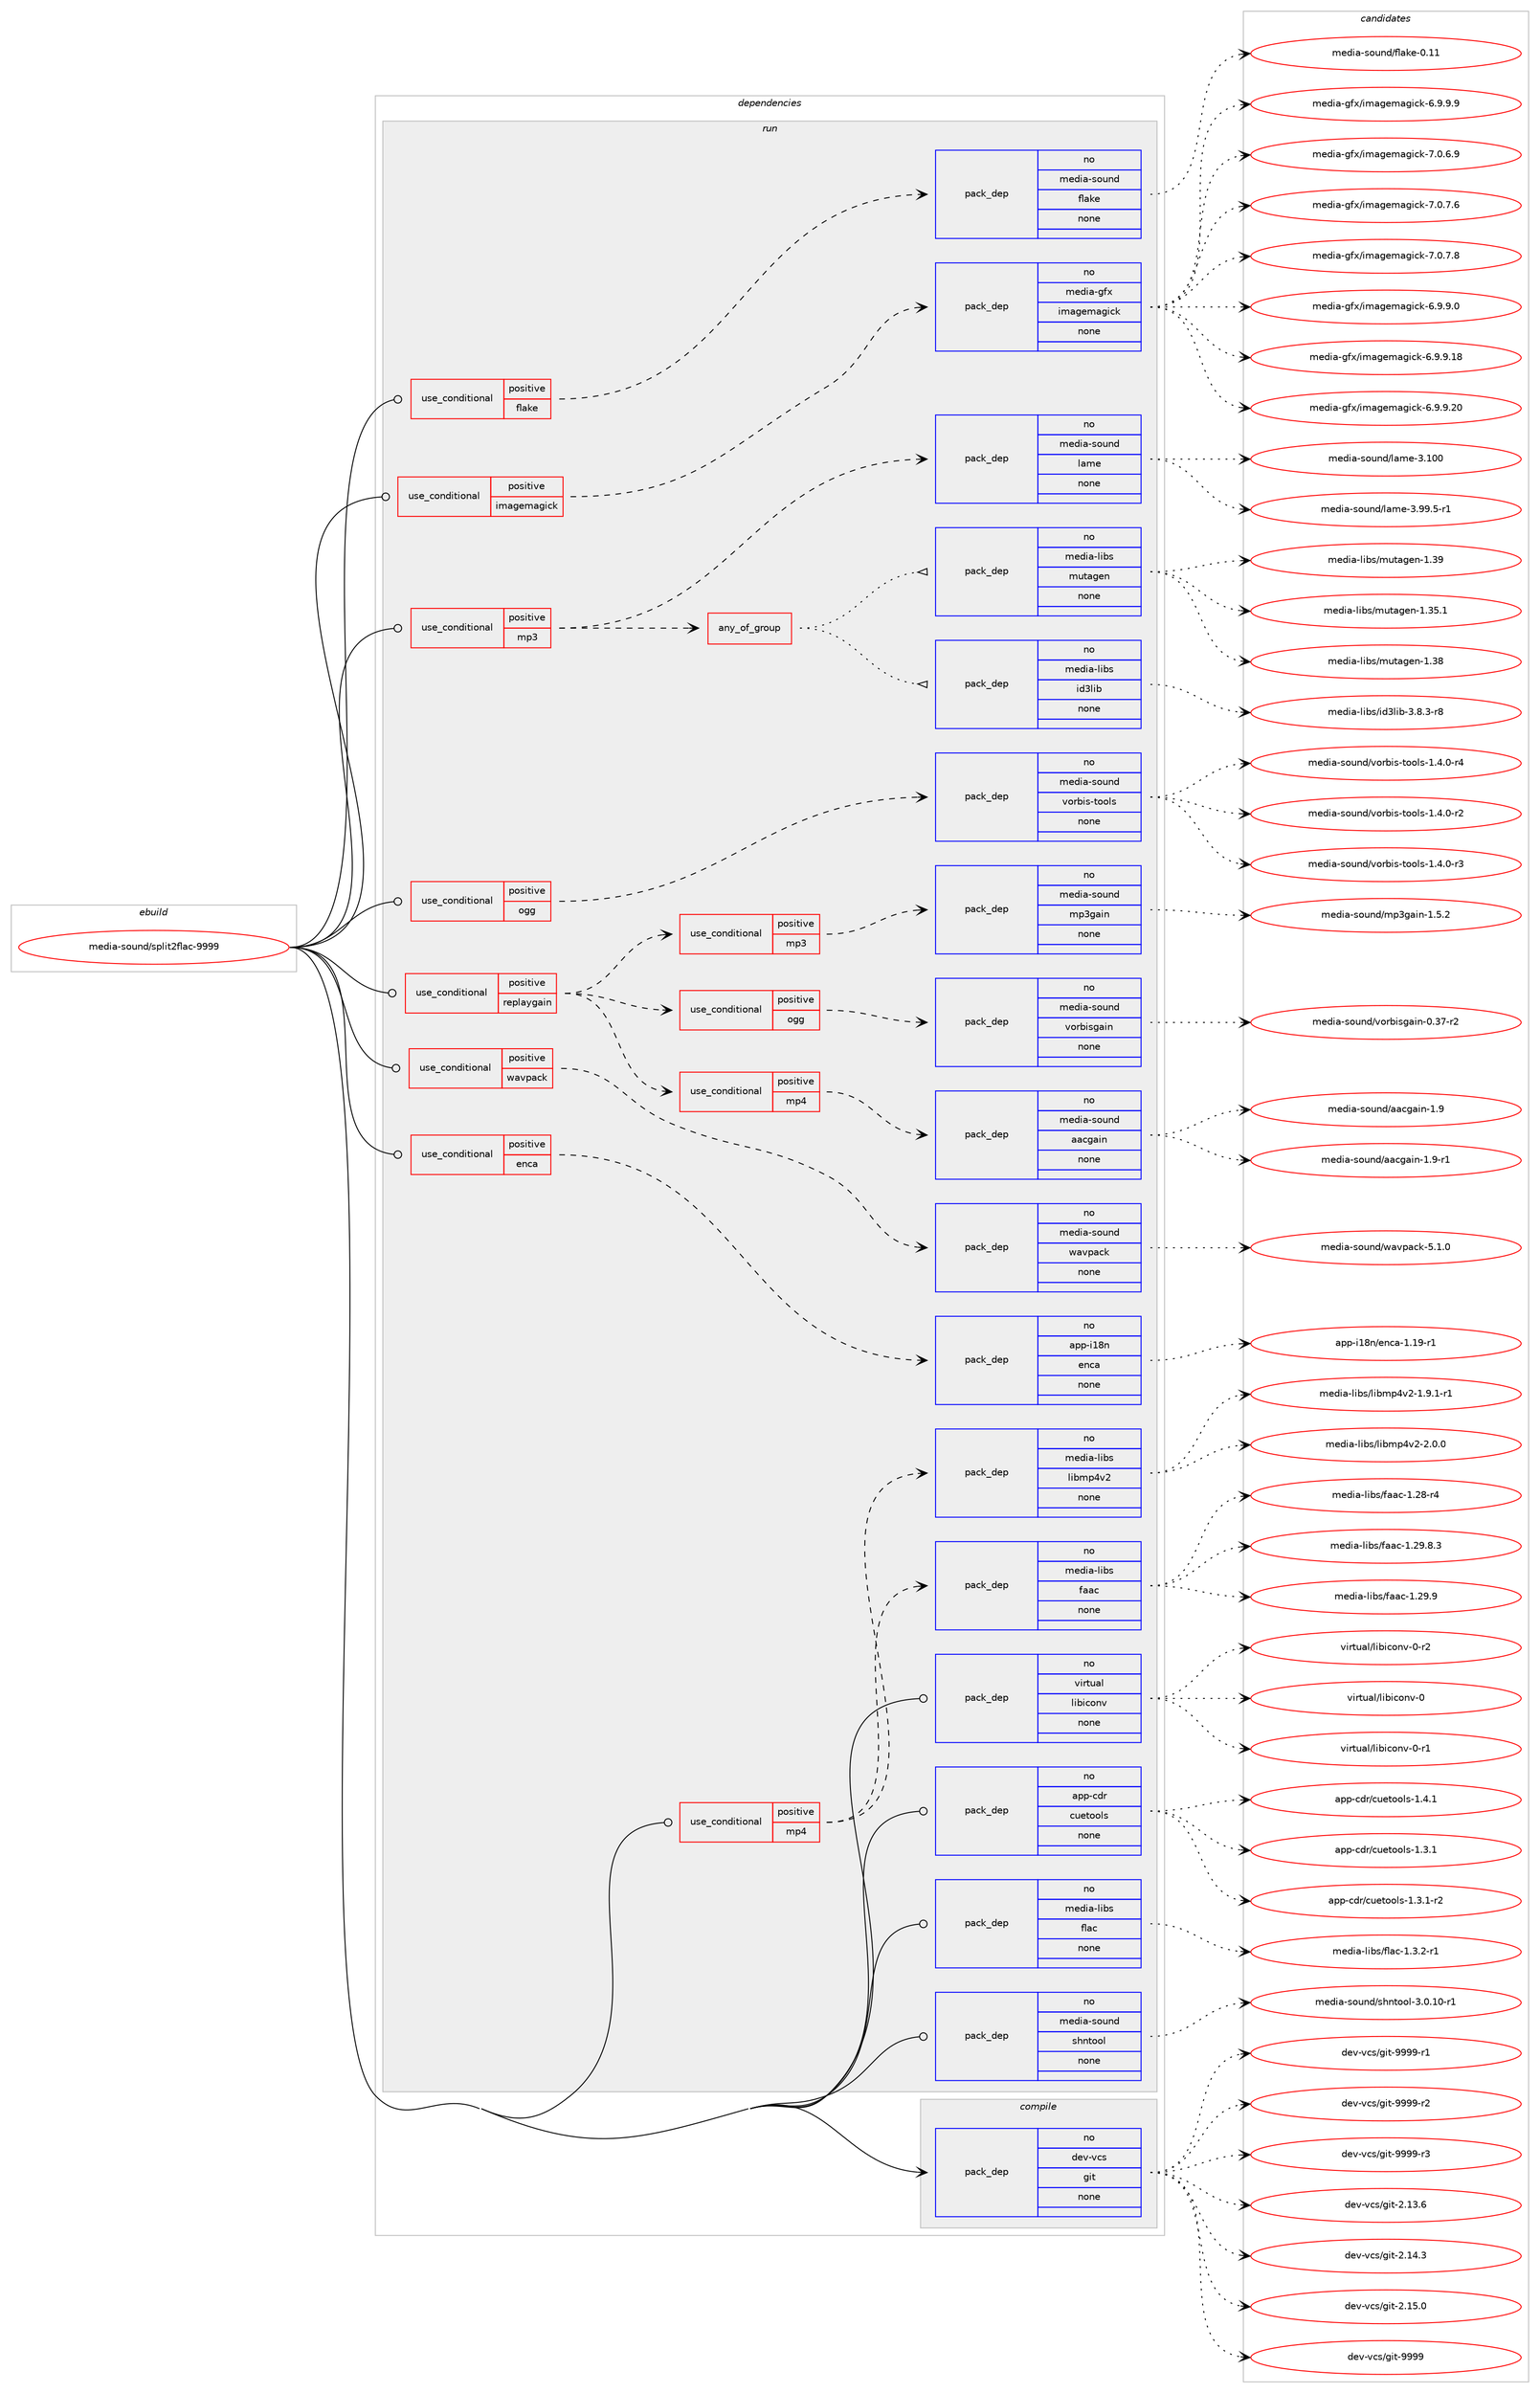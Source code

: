 digraph prolog {

# *************
# Graph options
# *************

newrank=true;
concentrate=true;
compound=true;
graph [rankdir=LR,fontname=Helvetica,fontsize=10,ranksep=1.5];#, ranksep=2.5, nodesep=0.2];
edge  [arrowhead=vee];
node  [fontname=Helvetica,fontsize=10];

# **********
# The ebuild
# **********

subgraph cluster_leftcol {
color=gray;
rank=same;
label=<<i>ebuild</i>>;
id [label="media-sound/split2flac-9999", color=red, width=4, href="../media-sound/split2flac-9999.svg"];
}

# ****************
# The dependencies
# ****************

subgraph cluster_midcol {
color=gray;
label=<<i>dependencies</i>>;
subgraph cluster_compile {
fillcolor="#eeeeee";
style=filled;
label=<<i>compile</i>>;
subgraph pack285889 {
dependency387094 [label=<<TABLE BORDER="0" CELLBORDER="1" CELLSPACING="0" CELLPADDING="4" WIDTH="220"><TR><TD ROWSPAN="6" CELLPADDING="30">pack_dep</TD></TR><TR><TD WIDTH="110">no</TD></TR><TR><TD>dev-vcs</TD></TR><TR><TD>git</TD></TR><TR><TD>none</TD></TR><TR><TD></TD></TR></TABLE>>, shape=none, color=blue];
}
id:e -> dependency387094:w [weight=20,style="solid",arrowhead="vee"];
}
subgraph cluster_compileandrun {
fillcolor="#eeeeee";
style=filled;
label=<<i>compile and run</i>>;
}
subgraph cluster_run {
fillcolor="#eeeeee";
style=filled;
label=<<i>run</i>>;
subgraph cond94928 {
dependency387095 [label=<<TABLE BORDER="0" CELLBORDER="1" CELLSPACING="0" CELLPADDING="4"><TR><TD ROWSPAN="3" CELLPADDING="10">use_conditional</TD></TR><TR><TD>positive</TD></TR><TR><TD>enca</TD></TR></TABLE>>, shape=none, color=red];
subgraph pack285890 {
dependency387096 [label=<<TABLE BORDER="0" CELLBORDER="1" CELLSPACING="0" CELLPADDING="4" WIDTH="220"><TR><TD ROWSPAN="6" CELLPADDING="30">pack_dep</TD></TR><TR><TD WIDTH="110">no</TD></TR><TR><TD>app-i18n</TD></TR><TR><TD>enca</TD></TR><TR><TD>none</TD></TR><TR><TD></TD></TR></TABLE>>, shape=none, color=blue];
}
dependency387095:e -> dependency387096:w [weight=20,style="dashed",arrowhead="vee"];
}
id:e -> dependency387095:w [weight=20,style="solid",arrowhead="odot"];
subgraph cond94929 {
dependency387097 [label=<<TABLE BORDER="0" CELLBORDER="1" CELLSPACING="0" CELLPADDING="4"><TR><TD ROWSPAN="3" CELLPADDING="10">use_conditional</TD></TR><TR><TD>positive</TD></TR><TR><TD>flake</TD></TR></TABLE>>, shape=none, color=red];
subgraph pack285891 {
dependency387098 [label=<<TABLE BORDER="0" CELLBORDER="1" CELLSPACING="0" CELLPADDING="4" WIDTH="220"><TR><TD ROWSPAN="6" CELLPADDING="30">pack_dep</TD></TR><TR><TD WIDTH="110">no</TD></TR><TR><TD>media-sound</TD></TR><TR><TD>flake</TD></TR><TR><TD>none</TD></TR><TR><TD></TD></TR></TABLE>>, shape=none, color=blue];
}
dependency387097:e -> dependency387098:w [weight=20,style="dashed",arrowhead="vee"];
}
id:e -> dependency387097:w [weight=20,style="solid",arrowhead="odot"];
subgraph cond94930 {
dependency387099 [label=<<TABLE BORDER="0" CELLBORDER="1" CELLSPACING="0" CELLPADDING="4"><TR><TD ROWSPAN="3" CELLPADDING="10">use_conditional</TD></TR><TR><TD>positive</TD></TR><TR><TD>imagemagick</TD></TR></TABLE>>, shape=none, color=red];
subgraph pack285892 {
dependency387100 [label=<<TABLE BORDER="0" CELLBORDER="1" CELLSPACING="0" CELLPADDING="4" WIDTH="220"><TR><TD ROWSPAN="6" CELLPADDING="30">pack_dep</TD></TR><TR><TD WIDTH="110">no</TD></TR><TR><TD>media-gfx</TD></TR><TR><TD>imagemagick</TD></TR><TR><TD>none</TD></TR><TR><TD></TD></TR></TABLE>>, shape=none, color=blue];
}
dependency387099:e -> dependency387100:w [weight=20,style="dashed",arrowhead="vee"];
}
id:e -> dependency387099:w [weight=20,style="solid",arrowhead="odot"];
subgraph cond94931 {
dependency387101 [label=<<TABLE BORDER="0" CELLBORDER="1" CELLSPACING="0" CELLPADDING="4"><TR><TD ROWSPAN="3" CELLPADDING="10">use_conditional</TD></TR><TR><TD>positive</TD></TR><TR><TD>mp3</TD></TR></TABLE>>, shape=none, color=red];
subgraph pack285893 {
dependency387102 [label=<<TABLE BORDER="0" CELLBORDER="1" CELLSPACING="0" CELLPADDING="4" WIDTH="220"><TR><TD ROWSPAN="6" CELLPADDING="30">pack_dep</TD></TR><TR><TD WIDTH="110">no</TD></TR><TR><TD>media-sound</TD></TR><TR><TD>lame</TD></TR><TR><TD>none</TD></TR><TR><TD></TD></TR></TABLE>>, shape=none, color=blue];
}
dependency387101:e -> dependency387102:w [weight=20,style="dashed",arrowhead="vee"];
subgraph any6106 {
dependency387103 [label=<<TABLE BORDER="0" CELLBORDER="1" CELLSPACING="0" CELLPADDING="4"><TR><TD CELLPADDING="10">any_of_group</TD></TR></TABLE>>, shape=none, color=red];subgraph pack285894 {
dependency387104 [label=<<TABLE BORDER="0" CELLBORDER="1" CELLSPACING="0" CELLPADDING="4" WIDTH="220"><TR><TD ROWSPAN="6" CELLPADDING="30">pack_dep</TD></TR><TR><TD WIDTH="110">no</TD></TR><TR><TD>media-libs</TD></TR><TR><TD>mutagen</TD></TR><TR><TD>none</TD></TR><TR><TD></TD></TR></TABLE>>, shape=none, color=blue];
}
dependency387103:e -> dependency387104:w [weight=20,style="dotted",arrowhead="oinv"];
subgraph pack285895 {
dependency387105 [label=<<TABLE BORDER="0" CELLBORDER="1" CELLSPACING="0" CELLPADDING="4" WIDTH="220"><TR><TD ROWSPAN="6" CELLPADDING="30">pack_dep</TD></TR><TR><TD WIDTH="110">no</TD></TR><TR><TD>media-libs</TD></TR><TR><TD>id3lib</TD></TR><TR><TD>none</TD></TR><TR><TD></TD></TR></TABLE>>, shape=none, color=blue];
}
dependency387103:e -> dependency387105:w [weight=20,style="dotted",arrowhead="oinv"];
}
dependency387101:e -> dependency387103:w [weight=20,style="dashed",arrowhead="vee"];
}
id:e -> dependency387101:w [weight=20,style="solid",arrowhead="odot"];
subgraph cond94932 {
dependency387106 [label=<<TABLE BORDER="0" CELLBORDER="1" CELLSPACING="0" CELLPADDING="4"><TR><TD ROWSPAN="3" CELLPADDING="10">use_conditional</TD></TR><TR><TD>positive</TD></TR><TR><TD>mp4</TD></TR></TABLE>>, shape=none, color=red];
subgraph pack285896 {
dependency387107 [label=<<TABLE BORDER="0" CELLBORDER="1" CELLSPACING="0" CELLPADDING="4" WIDTH="220"><TR><TD ROWSPAN="6" CELLPADDING="30">pack_dep</TD></TR><TR><TD WIDTH="110">no</TD></TR><TR><TD>media-libs</TD></TR><TR><TD>faac</TD></TR><TR><TD>none</TD></TR><TR><TD></TD></TR></TABLE>>, shape=none, color=blue];
}
dependency387106:e -> dependency387107:w [weight=20,style="dashed",arrowhead="vee"];
subgraph pack285897 {
dependency387108 [label=<<TABLE BORDER="0" CELLBORDER="1" CELLSPACING="0" CELLPADDING="4" WIDTH="220"><TR><TD ROWSPAN="6" CELLPADDING="30">pack_dep</TD></TR><TR><TD WIDTH="110">no</TD></TR><TR><TD>media-libs</TD></TR><TR><TD>libmp4v2</TD></TR><TR><TD>none</TD></TR><TR><TD></TD></TR></TABLE>>, shape=none, color=blue];
}
dependency387106:e -> dependency387108:w [weight=20,style="dashed",arrowhead="vee"];
}
id:e -> dependency387106:w [weight=20,style="solid",arrowhead="odot"];
subgraph cond94933 {
dependency387109 [label=<<TABLE BORDER="0" CELLBORDER="1" CELLSPACING="0" CELLPADDING="4"><TR><TD ROWSPAN="3" CELLPADDING="10">use_conditional</TD></TR><TR><TD>positive</TD></TR><TR><TD>ogg</TD></TR></TABLE>>, shape=none, color=red];
subgraph pack285898 {
dependency387110 [label=<<TABLE BORDER="0" CELLBORDER="1" CELLSPACING="0" CELLPADDING="4" WIDTH="220"><TR><TD ROWSPAN="6" CELLPADDING="30">pack_dep</TD></TR><TR><TD WIDTH="110">no</TD></TR><TR><TD>media-sound</TD></TR><TR><TD>vorbis-tools</TD></TR><TR><TD>none</TD></TR><TR><TD></TD></TR></TABLE>>, shape=none, color=blue];
}
dependency387109:e -> dependency387110:w [weight=20,style="dashed",arrowhead="vee"];
}
id:e -> dependency387109:w [weight=20,style="solid",arrowhead="odot"];
subgraph cond94934 {
dependency387111 [label=<<TABLE BORDER="0" CELLBORDER="1" CELLSPACING="0" CELLPADDING="4"><TR><TD ROWSPAN="3" CELLPADDING="10">use_conditional</TD></TR><TR><TD>positive</TD></TR><TR><TD>replaygain</TD></TR></TABLE>>, shape=none, color=red];
subgraph cond94935 {
dependency387112 [label=<<TABLE BORDER="0" CELLBORDER="1" CELLSPACING="0" CELLPADDING="4"><TR><TD ROWSPAN="3" CELLPADDING="10">use_conditional</TD></TR><TR><TD>positive</TD></TR><TR><TD>mp3</TD></TR></TABLE>>, shape=none, color=red];
subgraph pack285899 {
dependency387113 [label=<<TABLE BORDER="0" CELLBORDER="1" CELLSPACING="0" CELLPADDING="4" WIDTH="220"><TR><TD ROWSPAN="6" CELLPADDING="30">pack_dep</TD></TR><TR><TD WIDTH="110">no</TD></TR><TR><TD>media-sound</TD></TR><TR><TD>mp3gain</TD></TR><TR><TD>none</TD></TR><TR><TD></TD></TR></TABLE>>, shape=none, color=blue];
}
dependency387112:e -> dependency387113:w [weight=20,style="dashed",arrowhead="vee"];
}
dependency387111:e -> dependency387112:w [weight=20,style="dashed",arrowhead="vee"];
subgraph cond94936 {
dependency387114 [label=<<TABLE BORDER="0" CELLBORDER="1" CELLSPACING="0" CELLPADDING="4"><TR><TD ROWSPAN="3" CELLPADDING="10">use_conditional</TD></TR><TR><TD>positive</TD></TR><TR><TD>mp4</TD></TR></TABLE>>, shape=none, color=red];
subgraph pack285900 {
dependency387115 [label=<<TABLE BORDER="0" CELLBORDER="1" CELLSPACING="0" CELLPADDING="4" WIDTH="220"><TR><TD ROWSPAN="6" CELLPADDING="30">pack_dep</TD></TR><TR><TD WIDTH="110">no</TD></TR><TR><TD>media-sound</TD></TR><TR><TD>aacgain</TD></TR><TR><TD>none</TD></TR><TR><TD></TD></TR></TABLE>>, shape=none, color=blue];
}
dependency387114:e -> dependency387115:w [weight=20,style="dashed",arrowhead="vee"];
}
dependency387111:e -> dependency387114:w [weight=20,style="dashed",arrowhead="vee"];
subgraph cond94937 {
dependency387116 [label=<<TABLE BORDER="0" CELLBORDER="1" CELLSPACING="0" CELLPADDING="4"><TR><TD ROWSPAN="3" CELLPADDING="10">use_conditional</TD></TR><TR><TD>positive</TD></TR><TR><TD>ogg</TD></TR></TABLE>>, shape=none, color=red];
subgraph pack285901 {
dependency387117 [label=<<TABLE BORDER="0" CELLBORDER="1" CELLSPACING="0" CELLPADDING="4" WIDTH="220"><TR><TD ROWSPAN="6" CELLPADDING="30">pack_dep</TD></TR><TR><TD WIDTH="110">no</TD></TR><TR><TD>media-sound</TD></TR><TR><TD>vorbisgain</TD></TR><TR><TD>none</TD></TR><TR><TD></TD></TR></TABLE>>, shape=none, color=blue];
}
dependency387116:e -> dependency387117:w [weight=20,style="dashed",arrowhead="vee"];
}
dependency387111:e -> dependency387116:w [weight=20,style="dashed",arrowhead="vee"];
}
id:e -> dependency387111:w [weight=20,style="solid",arrowhead="odot"];
subgraph cond94938 {
dependency387118 [label=<<TABLE BORDER="0" CELLBORDER="1" CELLSPACING="0" CELLPADDING="4"><TR><TD ROWSPAN="3" CELLPADDING="10">use_conditional</TD></TR><TR><TD>positive</TD></TR><TR><TD>wavpack</TD></TR></TABLE>>, shape=none, color=red];
subgraph pack285902 {
dependency387119 [label=<<TABLE BORDER="0" CELLBORDER="1" CELLSPACING="0" CELLPADDING="4" WIDTH="220"><TR><TD ROWSPAN="6" CELLPADDING="30">pack_dep</TD></TR><TR><TD WIDTH="110">no</TD></TR><TR><TD>media-sound</TD></TR><TR><TD>wavpack</TD></TR><TR><TD>none</TD></TR><TR><TD></TD></TR></TABLE>>, shape=none, color=blue];
}
dependency387118:e -> dependency387119:w [weight=20,style="dashed",arrowhead="vee"];
}
id:e -> dependency387118:w [weight=20,style="solid",arrowhead="odot"];
subgraph pack285903 {
dependency387120 [label=<<TABLE BORDER="0" CELLBORDER="1" CELLSPACING="0" CELLPADDING="4" WIDTH="220"><TR><TD ROWSPAN="6" CELLPADDING="30">pack_dep</TD></TR><TR><TD WIDTH="110">no</TD></TR><TR><TD>app-cdr</TD></TR><TR><TD>cuetools</TD></TR><TR><TD>none</TD></TR><TR><TD></TD></TR></TABLE>>, shape=none, color=blue];
}
id:e -> dependency387120:w [weight=20,style="solid",arrowhead="odot"];
subgraph pack285904 {
dependency387121 [label=<<TABLE BORDER="0" CELLBORDER="1" CELLSPACING="0" CELLPADDING="4" WIDTH="220"><TR><TD ROWSPAN="6" CELLPADDING="30">pack_dep</TD></TR><TR><TD WIDTH="110">no</TD></TR><TR><TD>media-libs</TD></TR><TR><TD>flac</TD></TR><TR><TD>none</TD></TR><TR><TD></TD></TR></TABLE>>, shape=none, color=blue];
}
id:e -> dependency387121:w [weight=20,style="solid",arrowhead="odot"];
subgraph pack285905 {
dependency387122 [label=<<TABLE BORDER="0" CELLBORDER="1" CELLSPACING="0" CELLPADDING="4" WIDTH="220"><TR><TD ROWSPAN="6" CELLPADDING="30">pack_dep</TD></TR><TR><TD WIDTH="110">no</TD></TR><TR><TD>media-sound</TD></TR><TR><TD>shntool</TD></TR><TR><TD>none</TD></TR><TR><TD></TD></TR></TABLE>>, shape=none, color=blue];
}
id:e -> dependency387122:w [weight=20,style="solid",arrowhead="odot"];
subgraph pack285906 {
dependency387123 [label=<<TABLE BORDER="0" CELLBORDER="1" CELLSPACING="0" CELLPADDING="4" WIDTH="220"><TR><TD ROWSPAN="6" CELLPADDING="30">pack_dep</TD></TR><TR><TD WIDTH="110">no</TD></TR><TR><TD>virtual</TD></TR><TR><TD>libiconv</TD></TR><TR><TD>none</TD></TR><TR><TD></TD></TR></TABLE>>, shape=none, color=blue];
}
id:e -> dependency387123:w [weight=20,style="solid",arrowhead="odot"];
}
}

# **************
# The candidates
# **************

subgraph cluster_choices {
rank=same;
color=gray;
label=<<i>candidates</i>>;

subgraph choice285889 {
color=black;
nodesep=1;
choice10010111845118991154710310511645504649514654 [label="dev-vcs/git-2.13.6", color=red, width=4,href="../dev-vcs/git-2.13.6.svg"];
choice10010111845118991154710310511645504649524651 [label="dev-vcs/git-2.14.3", color=red, width=4,href="../dev-vcs/git-2.14.3.svg"];
choice10010111845118991154710310511645504649534648 [label="dev-vcs/git-2.15.0", color=red, width=4,href="../dev-vcs/git-2.15.0.svg"];
choice1001011184511899115471031051164557575757 [label="dev-vcs/git-9999", color=red, width=4,href="../dev-vcs/git-9999.svg"];
choice10010111845118991154710310511645575757574511449 [label="dev-vcs/git-9999-r1", color=red, width=4,href="../dev-vcs/git-9999-r1.svg"];
choice10010111845118991154710310511645575757574511450 [label="dev-vcs/git-9999-r2", color=red, width=4,href="../dev-vcs/git-9999-r2.svg"];
choice10010111845118991154710310511645575757574511451 [label="dev-vcs/git-9999-r3", color=red, width=4,href="../dev-vcs/git-9999-r3.svg"];
dependency387094:e -> choice10010111845118991154710310511645504649514654:w [style=dotted,weight="100"];
dependency387094:e -> choice10010111845118991154710310511645504649524651:w [style=dotted,weight="100"];
dependency387094:e -> choice10010111845118991154710310511645504649534648:w [style=dotted,weight="100"];
dependency387094:e -> choice1001011184511899115471031051164557575757:w [style=dotted,weight="100"];
dependency387094:e -> choice10010111845118991154710310511645575757574511449:w [style=dotted,weight="100"];
dependency387094:e -> choice10010111845118991154710310511645575757574511450:w [style=dotted,weight="100"];
dependency387094:e -> choice10010111845118991154710310511645575757574511451:w [style=dotted,weight="100"];
}
subgraph choice285890 {
color=black;
nodesep=1;
choice9711211245105495611047101110999745494649574511449 [label="app-i18n/enca-1.19-r1", color=red, width=4,href="../app-i18n/enca-1.19-r1.svg"];
dependency387096:e -> choice9711211245105495611047101110999745494649574511449:w [style=dotted,weight="100"];
}
subgraph choice285891 {
color=black;
nodesep=1;
choice109101100105974511511111711010047102108971071014548464949 [label="media-sound/flake-0.11", color=red, width=4,href="../media-sound/flake-0.11.svg"];
dependency387098:e -> choice109101100105974511511111711010047102108971071014548464949:w [style=dotted,weight="100"];
}
subgraph choice285892 {
color=black;
nodesep=1;
choice1091011001059745103102120471051099710310110997103105991074554465746574648 [label="media-gfx/imagemagick-6.9.9.0", color=red, width=4,href="../media-gfx/imagemagick-6.9.9.0.svg"];
choice109101100105974510310212047105109971031011099710310599107455446574657464956 [label="media-gfx/imagemagick-6.9.9.18", color=red, width=4,href="../media-gfx/imagemagick-6.9.9.18.svg"];
choice109101100105974510310212047105109971031011099710310599107455446574657465048 [label="media-gfx/imagemagick-6.9.9.20", color=red, width=4,href="../media-gfx/imagemagick-6.9.9.20.svg"];
choice1091011001059745103102120471051099710310110997103105991074554465746574657 [label="media-gfx/imagemagick-6.9.9.9", color=red, width=4,href="../media-gfx/imagemagick-6.9.9.9.svg"];
choice1091011001059745103102120471051099710310110997103105991074555464846544657 [label="media-gfx/imagemagick-7.0.6.9", color=red, width=4,href="../media-gfx/imagemagick-7.0.6.9.svg"];
choice1091011001059745103102120471051099710310110997103105991074555464846554654 [label="media-gfx/imagemagick-7.0.7.6", color=red, width=4,href="../media-gfx/imagemagick-7.0.7.6.svg"];
choice1091011001059745103102120471051099710310110997103105991074555464846554656 [label="media-gfx/imagemagick-7.0.7.8", color=red, width=4,href="../media-gfx/imagemagick-7.0.7.8.svg"];
dependency387100:e -> choice1091011001059745103102120471051099710310110997103105991074554465746574648:w [style=dotted,weight="100"];
dependency387100:e -> choice109101100105974510310212047105109971031011099710310599107455446574657464956:w [style=dotted,weight="100"];
dependency387100:e -> choice109101100105974510310212047105109971031011099710310599107455446574657465048:w [style=dotted,weight="100"];
dependency387100:e -> choice1091011001059745103102120471051099710310110997103105991074554465746574657:w [style=dotted,weight="100"];
dependency387100:e -> choice1091011001059745103102120471051099710310110997103105991074555464846544657:w [style=dotted,weight="100"];
dependency387100:e -> choice1091011001059745103102120471051099710310110997103105991074555464846554654:w [style=dotted,weight="100"];
dependency387100:e -> choice1091011001059745103102120471051099710310110997103105991074555464846554656:w [style=dotted,weight="100"];
}
subgraph choice285893 {
color=black;
nodesep=1;
choice10910110010597451151111171101004710897109101455146494848 [label="media-sound/lame-3.100", color=red, width=4,href="../media-sound/lame-3.100.svg"];
choice10910110010597451151111171101004710897109101455146575746534511449 [label="media-sound/lame-3.99.5-r1", color=red, width=4,href="../media-sound/lame-3.99.5-r1.svg"];
dependency387102:e -> choice10910110010597451151111171101004710897109101455146494848:w [style=dotted,weight="100"];
dependency387102:e -> choice10910110010597451151111171101004710897109101455146575746534511449:w [style=dotted,weight="100"];
}
subgraph choice285894 {
color=black;
nodesep=1;
choice109101100105974510810598115471091171169710310111045494651534649 [label="media-libs/mutagen-1.35.1", color=red, width=4,href="../media-libs/mutagen-1.35.1.svg"];
choice10910110010597451081059811547109117116971031011104549465156 [label="media-libs/mutagen-1.38", color=red, width=4,href="../media-libs/mutagen-1.38.svg"];
choice10910110010597451081059811547109117116971031011104549465157 [label="media-libs/mutagen-1.39", color=red, width=4,href="../media-libs/mutagen-1.39.svg"];
dependency387104:e -> choice109101100105974510810598115471091171169710310111045494651534649:w [style=dotted,weight="100"];
dependency387104:e -> choice10910110010597451081059811547109117116971031011104549465156:w [style=dotted,weight="100"];
dependency387104:e -> choice10910110010597451081059811547109117116971031011104549465157:w [style=dotted,weight="100"];
}
subgraph choice285895 {
color=black;
nodesep=1;
choice1091011001059745108105981154710510051108105984551465646514511456 [label="media-libs/id3lib-3.8.3-r8", color=red, width=4,href="../media-libs/id3lib-3.8.3-r8.svg"];
dependency387105:e -> choice1091011001059745108105981154710510051108105984551465646514511456:w [style=dotted,weight="100"];
}
subgraph choice285896 {
color=black;
nodesep=1;
choice1091011001059745108105981154710297979945494650564511452 [label="media-libs/faac-1.28-r4", color=red, width=4,href="../media-libs/faac-1.28-r4.svg"];
choice10910110010597451081059811547102979799454946505746564651 [label="media-libs/faac-1.29.8.3", color=red, width=4,href="../media-libs/faac-1.29.8.3.svg"];
choice1091011001059745108105981154710297979945494650574657 [label="media-libs/faac-1.29.9", color=red, width=4,href="../media-libs/faac-1.29.9.svg"];
dependency387107:e -> choice1091011001059745108105981154710297979945494650564511452:w [style=dotted,weight="100"];
dependency387107:e -> choice10910110010597451081059811547102979799454946505746564651:w [style=dotted,weight="100"];
dependency387107:e -> choice1091011001059745108105981154710297979945494650574657:w [style=dotted,weight="100"];
}
subgraph choice285897 {
color=black;
nodesep=1;
choice109101100105974510810598115471081059810911252118504549465746494511449 [label="media-libs/libmp4v2-1.9.1-r1", color=red, width=4,href="../media-libs/libmp4v2-1.9.1-r1.svg"];
choice10910110010597451081059811547108105981091125211850455046484648 [label="media-libs/libmp4v2-2.0.0", color=red, width=4,href="../media-libs/libmp4v2-2.0.0.svg"];
dependency387108:e -> choice109101100105974510810598115471081059810911252118504549465746494511449:w [style=dotted,weight="100"];
dependency387108:e -> choice10910110010597451081059811547108105981091125211850455046484648:w [style=dotted,weight="100"];
}
subgraph choice285898 {
color=black;
nodesep=1;
choice10910110010597451151111171101004711811111498105115451161111111081154549465246484511450 [label="media-sound/vorbis-tools-1.4.0-r2", color=red, width=4,href="../media-sound/vorbis-tools-1.4.0-r2.svg"];
choice10910110010597451151111171101004711811111498105115451161111111081154549465246484511451 [label="media-sound/vorbis-tools-1.4.0-r3", color=red, width=4,href="../media-sound/vorbis-tools-1.4.0-r3.svg"];
choice10910110010597451151111171101004711811111498105115451161111111081154549465246484511452 [label="media-sound/vorbis-tools-1.4.0-r4", color=red, width=4,href="../media-sound/vorbis-tools-1.4.0-r4.svg"];
dependency387110:e -> choice10910110010597451151111171101004711811111498105115451161111111081154549465246484511450:w [style=dotted,weight="100"];
dependency387110:e -> choice10910110010597451151111171101004711811111498105115451161111111081154549465246484511451:w [style=dotted,weight="100"];
dependency387110:e -> choice10910110010597451151111171101004711811111498105115451161111111081154549465246484511452:w [style=dotted,weight="100"];
}
subgraph choice285899 {
color=black;
nodesep=1;
choice1091011001059745115111117110100471091125110397105110454946534650 [label="media-sound/mp3gain-1.5.2", color=red, width=4,href="../media-sound/mp3gain-1.5.2.svg"];
dependency387113:e -> choice1091011001059745115111117110100471091125110397105110454946534650:w [style=dotted,weight="100"];
}
subgraph choice285900 {
color=black;
nodesep=1;
choice1091011001059745115111117110100479797991039710511045494657 [label="media-sound/aacgain-1.9", color=red, width=4,href="../media-sound/aacgain-1.9.svg"];
choice10910110010597451151111171101004797979910397105110454946574511449 [label="media-sound/aacgain-1.9-r1", color=red, width=4,href="../media-sound/aacgain-1.9-r1.svg"];
dependency387115:e -> choice1091011001059745115111117110100479797991039710511045494657:w [style=dotted,weight="100"];
dependency387115:e -> choice10910110010597451151111171101004797979910397105110454946574511449:w [style=dotted,weight="100"];
}
subgraph choice285901 {
color=black;
nodesep=1;
choice109101100105974511511111711010047118111114981051151039710511045484651554511450 [label="media-sound/vorbisgain-0.37-r2", color=red, width=4,href="../media-sound/vorbisgain-0.37-r2.svg"];
dependency387117:e -> choice109101100105974511511111711010047118111114981051151039710511045484651554511450:w [style=dotted,weight="100"];
}
subgraph choice285902 {
color=black;
nodesep=1;
choice109101100105974511511111711010047119971181129799107455346494648 [label="media-sound/wavpack-5.1.0", color=red, width=4,href="../media-sound/wavpack-5.1.0.svg"];
dependency387119:e -> choice109101100105974511511111711010047119971181129799107455346494648:w [style=dotted,weight="100"];
}
subgraph choice285903 {
color=black;
nodesep=1;
choice9711211245991001144799117101116111111108115454946514649 [label="app-cdr/cuetools-1.3.1", color=red, width=4,href="../app-cdr/cuetools-1.3.1.svg"];
choice97112112459910011447991171011161111111081154549465146494511450 [label="app-cdr/cuetools-1.3.1-r2", color=red, width=4,href="../app-cdr/cuetools-1.3.1-r2.svg"];
choice9711211245991001144799117101116111111108115454946524649 [label="app-cdr/cuetools-1.4.1", color=red, width=4,href="../app-cdr/cuetools-1.4.1.svg"];
dependency387120:e -> choice9711211245991001144799117101116111111108115454946514649:w [style=dotted,weight="100"];
dependency387120:e -> choice97112112459910011447991171011161111111081154549465146494511450:w [style=dotted,weight="100"];
dependency387120:e -> choice9711211245991001144799117101116111111108115454946524649:w [style=dotted,weight="100"];
}
subgraph choice285904 {
color=black;
nodesep=1;
choice1091011001059745108105981154710210897994549465146504511449 [label="media-libs/flac-1.3.2-r1", color=red, width=4,href="../media-libs/flac-1.3.2-r1.svg"];
dependency387121:e -> choice1091011001059745108105981154710210897994549465146504511449:w [style=dotted,weight="100"];
}
subgraph choice285905 {
color=black;
nodesep=1;
choice109101100105974511511111711010047115104110116111111108455146484649484511449 [label="media-sound/shntool-3.0.10-r1", color=red, width=4,href="../media-sound/shntool-3.0.10-r1.svg"];
dependency387122:e -> choice109101100105974511511111711010047115104110116111111108455146484649484511449:w [style=dotted,weight="100"];
}
subgraph choice285906 {
color=black;
nodesep=1;
choice118105114116117971084710810598105991111101184548 [label="virtual/libiconv-0", color=red, width=4,href="../virtual/libiconv-0.svg"];
choice1181051141161179710847108105981059911111011845484511449 [label="virtual/libiconv-0-r1", color=red, width=4,href="../virtual/libiconv-0-r1.svg"];
choice1181051141161179710847108105981059911111011845484511450 [label="virtual/libiconv-0-r2", color=red, width=4,href="../virtual/libiconv-0-r2.svg"];
dependency387123:e -> choice118105114116117971084710810598105991111101184548:w [style=dotted,weight="100"];
dependency387123:e -> choice1181051141161179710847108105981059911111011845484511449:w [style=dotted,weight="100"];
dependency387123:e -> choice1181051141161179710847108105981059911111011845484511450:w [style=dotted,weight="100"];
}
}

}
